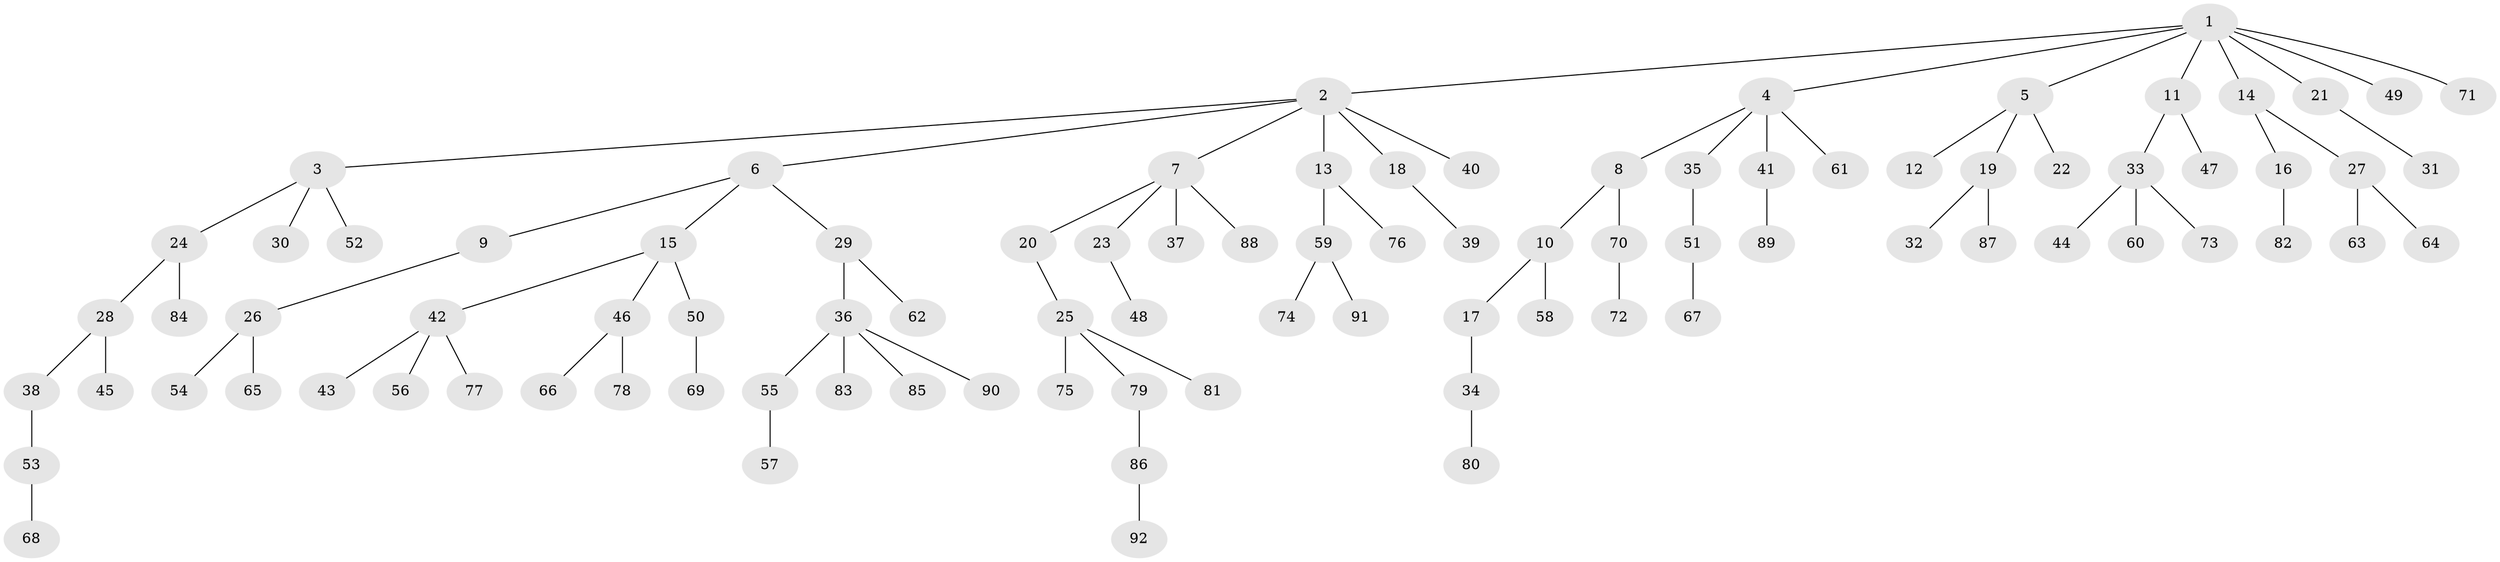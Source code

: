 // Generated by graph-tools (version 1.1) at 2025/11/02/27/25 16:11:27]
// undirected, 92 vertices, 91 edges
graph export_dot {
graph [start="1"]
  node [color=gray90,style=filled];
  1;
  2;
  3;
  4;
  5;
  6;
  7;
  8;
  9;
  10;
  11;
  12;
  13;
  14;
  15;
  16;
  17;
  18;
  19;
  20;
  21;
  22;
  23;
  24;
  25;
  26;
  27;
  28;
  29;
  30;
  31;
  32;
  33;
  34;
  35;
  36;
  37;
  38;
  39;
  40;
  41;
  42;
  43;
  44;
  45;
  46;
  47;
  48;
  49;
  50;
  51;
  52;
  53;
  54;
  55;
  56;
  57;
  58;
  59;
  60;
  61;
  62;
  63;
  64;
  65;
  66;
  67;
  68;
  69;
  70;
  71;
  72;
  73;
  74;
  75;
  76;
  77;
  78;
  79;
  80;
  81;
  82;
  83;
  84;
  85;
  86;
  87;
  88;
  89;
  90;
  91;
  92;
  1 -- 2;
  1 -- 4;
  1 -- 5;
  1 -- 11;
  1 -- 14;
  1 -- 21;
  1 -- 49;
  1 -- 71;
  2 -- 3;
  2 -- 6;
  2 -- 7;
  2 -- 13;
  2 -- 18;
  2 -- 40;
  3 -- 24;
  3 -- 30;
  3 -- 52;
  4 -- 8;
  4 -- 35;
  4 -- 41;
  4 -- 61;
  5 -- 12;
  5 -- 19;
  5 -- 22;
  6 -- 9;
  6 -- 15;
  6 -- 29;
  7 -- 20;
  7 -- 23;
  7 -- 37;
  7 -- 88;
  8 -- 10;
  8 -- 70;
  9 -- 26;
  10 -- 17;
  10 -- 58;
  11 -- 33;
  11 -- 47;
  13 -- 59;
  13 -- 76;
  14 -- 16;
  14 -- 27;
  15 -- 42;
  15 -- 46;
  15 -- 50;
  16 -- 82;
  17 -- 34;
  18 -- 39;
  19 -- 32;
  19 -- 87;
  20 -- 25;
  21 -- 31;
  23 -- 48;
  24 -- 28;
  24 -- 84;
  25 -- 75;
  25 -- 79;
  25 -- 81;
  26 -- 54;
  26 -- 65;
  27 -- 63;
  27 -- 64;
  28 -- 38;
  28 -- 45;
  29 -- 36;
  29 -- 62;
  33 -- 44;
  33 -- 60;
  33 -- 73;
  34 -- 80;
  35 -- 51;
  36 -- 55;
  36 -- 83;
  36 -- 85;
  36 -- 90;
  38 -- 53;
  41 -- 89;
  42 -- 43;
  42 -- 56;
  42 -- 77;
  46 -- 66;
  46 -- 78;
  50 -- 69;
  51 -- 67;
  53 -- 68;
  55 -- 57;
  59 -- 74;
  59 -- 91;
  70 -- 72;
  79 -- 86;
  86 -- 92;
}

